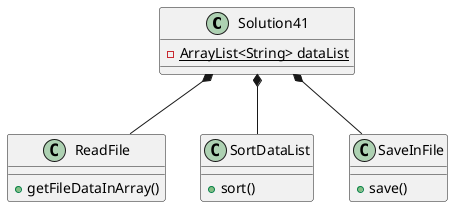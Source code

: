 @startuml
'https://plantuml.com/class-diagram

class Solution41 {
    - {static} ArrayList<String> dataList
    }
class ReadFile {

    +  getFileDataInArray()
    }
class SortDataList {
        + sort()
        }
class SaveInFile {

          + save()
          }


 Solution41 *-- ReadFile
 Solution41 *-- SortDataList
 Solution41 *-- SaveInFile
@enduml